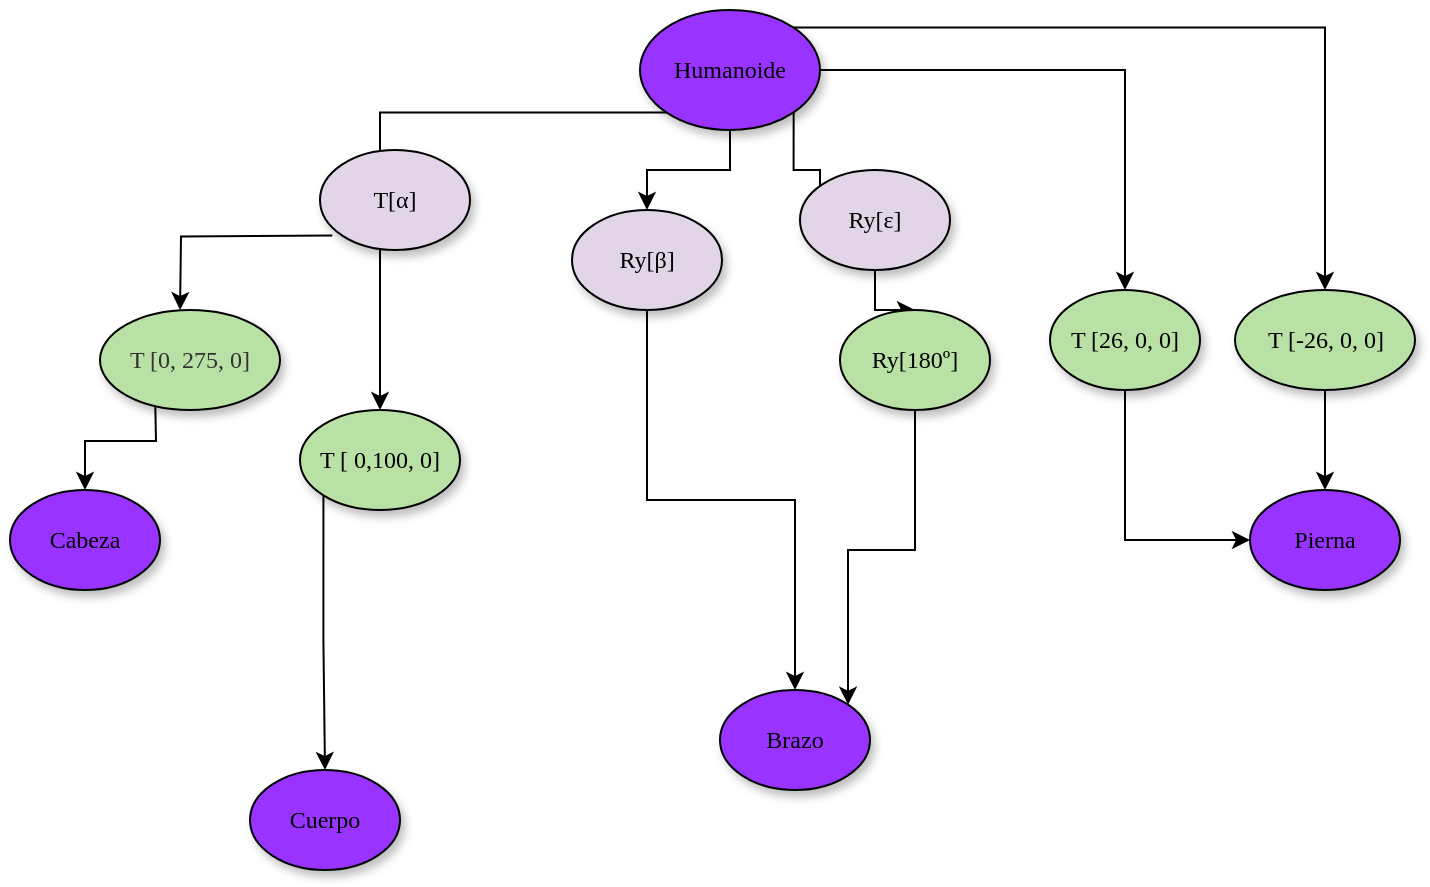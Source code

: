 <mxfile version="16.5.3" type="github">
  <diagram name="Page-1" id="42789a77-a242-8287-6e28-9cd8cfd52e62">
    <mxGraphModel dx="792" dy="874" grid="1" gridSize="10" guides="1" tooltips="1" connect="1" arrows="1" fold="1" page="1" pageScale="1" pageWidth="1100" pageHeight="850" background="none" math="0" shadow="0">
      <root>
        <mxCell id="0" />
        <mxCell id="1" parent="0" />
        <mxCell id="H27Cqn597UifNFf6n4-k-18" style="edgeStyle=orthogonalEdgeStyle;rounded=0;orthogonalLoop=1;jettySize=auto;html=1;exitX=0;exitY=1;exitDx=0;exitDy=0;" parent="1" source="1ea317790d2ca983-1" target="H27Cqn597UifNFf6n4-k-7" edge="1">
          <mxGeometry relative="1" as="geometry" />
        </mxCell>
        <mxCell id="Yk8KYeBzq82KlD3C796t-8" style="edgeStyle=orthogonalEdgeStyle;rounded=0;orthogonalLoop=1;jettySize=auto;html=1;exitX=0.5;exitY=1;exitDx=0;exitDy=0;" parent="1" source="1ea317790d2ca983-1" target="Yk8KYeBzq82KlD3C796t-1" edge="1">
          <mxGeometry relative="1" as="geometry" />
        </mxCell>
        <mxCell id="laDIBfvJsz2gRaKK8EzR-1" style="edgeStyle=orthogonalEdgeStyle;rounded=0;orthogonalLoop=1;jettySize=auto;html=1;exitX=1;exitY=1;exitDx=0;exitDy=0;entryX=0.133;entryY=0.4;entryDx=0;entryDy=0;entryPerimeter=0;" edge="1" parent="1" source="1ea317790d2ca983-1" target="Yk8KYeBzq82KlD3C796t-2">
          <mxGeometry relative="1" as="geometry" />
        </mxCell>
        <mxCell id="laDIBfvJsz2gRaKK8EzR-2" style="edgeStyle=orthogonalEdgeStyle;rounded=0;orthogonalLoop=1;jettySize=auto;html=1;exitX=1;exitY=0.5;exitDx=0;exitDy=0;" edge="1" parent="1" source="1ea317790d2ca983-1" target="H27Cqn597UifNFf6n4-k-3">
          <mxGeometry relative="1" as="geometry" />
        </mxCell>
        <mxCell id="laDIBfvJsz2gRaKK8EzR-3" style="edgeStyle=orthogonalEdgeStyle;rounded=0;orthogonalLoop=1;jettySize=auto;html=1;exitX=1;exitY=0;exitDx=0;exitDy=0;" edge="1" parent="1" source="1ea317790d2ca983-1" target="1ea317790d2ca983-4">
          <mxGeometry relative="1" as="geometry" />
        </mxCell>
        <mxCell id="1ea317790d2ca983-1" value="Humanoide" style="ellipse;whiteSpace=wrap;html=1;rounded=0;shadow=1;comic=0;labelBackgroundColor=none;strokeWidth=1;fontFamily=Verdana;fontSize=12;align=center;fillColor=#9933FF;" parent="1" vertex="1">
          <mxGeometry x="450" y="80" width="90" height="60" as="geometry" />
        </mxCell>
        <mxCell id="1ea317790d2ca983-2" value="Brazo" style="ellipse;whiteSpace=wrap;html=1;rounded=0;shadow=1;comic=0;labelBackgroundColor=none;strokeWidth=1;fontFamily=Verdana;fontSize=12;align=center;fillColor=#9933FF;" parent="1" vertex="1">
          <mxGeometry x="490" y="420" width="75" height="50" as="geometry" />
        </mxCell>
        <mxCell id="1ea317790d2ca983-3" value="&lt;div&gt;Pierna&lt;/div&gt;" style="ellipse;whiteSpace=wrap;html=1;rounded=0;shadow=1;comic=0;labelBackgroundColor=none;strokeWidth=1;fontFamily=Verdana;fontSize=12;align=center;fillColor=#9933FF;" parent="1" vertex="1">
          <mxGeometry x="755" y="320" width="75" height="50" as="geometry" />
        </mxCell>
        <mxCell id="H27Cqn597UifNFf6n4-k-23" style="edgeStyle=orthogonalEdgeStyle;rounded=0;orthogonalLoop=1;jettySize=auto;html=1;exitX=0.5;exitY=1;exitDx=0;exitDy=0;entryX=0.5;entryY=0;entryDx=0;entryDy=0;" parent="1" source="1ea317790d2ca983-4" target="1ea317790d2ca983-3" edge="1">
          <mxGeometry relative="1" as="geometry" />
        </mxCell>
        <mxCell id="1ea317790d2ca983-4" value="T [-26, 0, 0]" style="ellipse;whiteSpace=wrap;html=1;rounded=0;shadow=1;comic=0;labelBackgroundColor=none;strokeWidth=1;fontFamily=Verdana;fontSize=12;align=center;fillColor=#B9E0A5;" parent="1" vertex="1">
          <mxGeometry x="747.5" y="220" width="90" height="50" as="geometry" />
        </mxCell>
        <mxCell id="1ea317790d2ca983-9" value="Cabeza" style="ellipse;whiteSpace=wrap;html=1;rounded=0;shadow=1;comic=0;labelBackgroundColor=none;strokeWidth=1;fontFamily=Verdana;fontSize=12;align=center;fillColor=#9933FF;" parent="1" vertex="1">
          <mxGeometry x="135" y="320" width="75" height="50" as="geometry" />
        </mxCell>
        <mxCell id="1ea317790d2ca983-10" value="Cuerpo" style="ellipse;whiteSpace=wrap;html=1;rounded=0;shadow=1;comic=0;labelBackgroundColor=none;strokeWidth=1;fontFamily=Verdana;fontSize=12;align=center;fillColor=#9933FF;" parent="1" vertex="1">
          <mxGeometry x="255" y="460" width="75" height="50" as="geometry" />
        </mxCell>
        <mxCell id="H27Cqn597UifNFf6n4-k-22" style="edgeStyle=orthogonalEdgeStyle;rounded=0;orthogonalLoop=1;jettySize=auto;html=1;exitX=0.5;exitY=1;exitDx=0;exitDy=0;entryX=0;entryY=0.5;entryDx=0;entryDy=0;" parent="1" source="H27Cqn597UifNFf6n4-k-3" target="1ea317790d2ca983-3" edge="1">
          <mxGeometry relative="1" as="geometry" />
        </mxCell>
        <mxCell id="H27Cqn597UifNFf6n4-k-3" value="T [26, 0, 0]" style="ellipse;whiteSpace=wrap;html=1;rounded=0;shadow=1;comic=0;labelBackgroundColor=none;strokeWidth=1;fontFamily=Verdana;fontSize=12;align=center;fillColor=#B9E0A5;" parent="1" vertex="1">
          <mxGeometry x="655" y="220" width="75" height="50" as="geometry" />
        </mxCell>
        <mxCell id="H27Cqn597UifNFf6n4-k-17" style="edgeStyle=orthogonalEdgeStyle;rounded=0;orthogonalLoop=1;jettySize=auto;html=1;exitX=0.5;exitY=1;exitDx=0;exitDy=0;" parent="1" target="1ea317790d2ca983-9" edge="1">
          <mxGeometry relative="1" as="geometry">
            <mxPoint x="207.5" y="270" as="sourcePoint" />
          </mxGeometry>
        </mxCell>
        <mxCell id="H27Cqn597UifNFf6n4-k-16" style="edgeStyle=orthogonalEdgeStyle;rounded=0;orthogonalLoop=1;jettySize=auto;html=1;exitX=0;exitY=1;exitDx=0;exitDy=0;entryX=0.667;entryY=0.2;entryDx=0;entryDy=0;entryPerimeter=0;" parent="1" edge="1">
          <mxGeometry relative="1" as="geometry">
            <mxPoint x="296.162" y="192.796" as="sourcePoint" />
            <mxPoint x="220.025" y="230" as="targetPoint" />
          </mxGeometry>
        </mxCell>
        <mxCell id="H27Cqn597UifNFf6n4-k-19" style="edgeStyle=orthogonalEdgeStyle;rounded=0;orthogonalLoop=1;jettySize=auto;html=1;exitX=0;exitY=1;exitDx=0;exitDy=0;" parent="1" source="H27Cqn597UifNFf6n4-k-7" target="1ea317790d2ca983-10" edge="1">
          <mxGeometry relative="1" as="geometry" />
        </mxCell>
        <mxCell id="H27Cqn597UifNFf6n4-k-7" value="T [ 0,100, 0]" style="ellipse;whiteSpace=wrap;html=1;rounded=0;shadow=1;comic=0;labelBackgroundColor=none;strokeWidth=1;fontFamily=Verdana;fontSize=12;align=center;fillColor=#B9E0A5;" parent="1" vertex="1">
          <mxGeometry x="280" y="280" width="80" height="50" as="geometry" />
        </mxCell>
        <mxCell id="Yk8KYeBzq82KlD3C796t-9" style="edgeStyle=orthogonalEdgeStyle;rounded=0;orthogonalLoop=1;jettySize=auto;html=1;exitX=0.5;exitY=1;exitDx=0;exitDy=0;" parent="1" source="Yk8KYeBzq82KlD3C796t-1" target="1ea317790d2ca983-2" edge="1">
          <mxGeometry relative="1" as="geometry">
            <mxPoint x="467.5" y="310" as="targetPoint" />
          </mxGeometry>
        </mxCell>
        <mxCell id="Yk8KYeBzq82KlD3C796t-1" value="Ry[β]" style="ellipse;whiteSpace=wrap;html=1;rounded=0;shadow=1;comic=0;labelBackgroundColor=none;strokeWidth=1;fontFamily=Verdana;fontSize=12;align=center;fillColor=#E1D5E7;" parent="1" vertex="1">
          <mxGeometry x="416" y="180" width="75" height="50" as="geometry" />
        </mxCell>
        <mxCell id="Yk8KYeBzq82KlD3C796t-11" style="edgeStyle=orthogonalEdgeStyle;rounded=0;orthogonalLoop=1;jettySize=auto;html=1;exitX=0.5;exitY=1;exitDx=0;exitDy=0;" parent="1" source="Yk8KYeBzq82KlD3C796t-2" target="Yk8KYeBzq82KlD3C796t-3" edge="1">
          <mxGeometry relative="1" as="geometry" />
        </mxCell>
        <mxCell id="Yk8KYeBzq82KlD3C796t-2" value="Ry[ε]" style="ellipse;whiteSpace=wrap;html=1;rounded=0;shadow=1;comic=0;labelBackgroundColor=none;strokeWidth=1;fontFamily=Verdana;fontSize=12;align=center;fillColor=#E1D5E7;" parent="1" vertex="1">
          <mxGeometry x="530" y="160" width="75" height="50" as="geometry" />
        </mxCell>
        <mxCell id="Yk8KYeBzq82KlD3C796t-13" style="edgeStyle=orthogonalEdgeStyle;rounded=0;orthogonalLoop=1;jettySize=auto;html=1;exitX=0.5;exitY=1;exitDx=0;exitDy=0;entryX=1;entryY=0;entryDx=0;entryDy=0;" parent="1" source="Yk8KYeBzq82KlD3C796t-3" target="1ea317790d2ca983-2" edge="1">
          <mxGeometry relative="1" as="geometry">
            <mxPoint x="587.5" y="310" as="targetPoint" />
          </mxGeometry>
        </mxCell>
        <mxCell id="Yk8KYeBzq82KlD3C796t-3" value="Ry[180º]" style="ellipse;whiteSpace=wrap;html=1;rounded=0;shadow=1;comic=0;labelBackgroundColor=none;strokeWidth=1;fontFamily=Verdana;fontSize=12;align=center;fillColor=#B9E0A5;strokeColor=#000000;" parent="1" vertex="1">
          <mxGeometry x="550" y="230" width="75" height="50" as="geometry" />
        </mxCell>
        <mxCell id="Yk8KYeBzq82KlD3C796t-4" value="T[α]" style="ellipse;whiteSpace=wrap;html=1;rounded=0;shadow=1;comic=0;labelBackgroundColor=none;strokeWidth=1;fontFamily=Verdana;fontSize=12;align=center;fillColor=#e1d5e7;strokeColor=#000000;" parent="1" vertex="1">
          <mxGeometry x="290" y="150" width="75" height="50" as="geometry" />
        </mxCell>
        <mxCell id="Yk8KYeBzq82KlD3C796t-5" value="T [0, 275, 0]" style="ellipse;whiteSpace=wrap;html=1;rounded=0;shadow=1;comic=0;labelBackgroundColor=none;strokeWidth=1;fontFamily=Verdana;fontSize=12;align=center;fillColor=#B9E0A5;strokeColor=#000000;fontColor=#333333;" parent="1" vertex="1">
          <mxGeometry x="180" y="230" width="90" height="50" as="geometry" />
        </mxCell>
      </root>
    </mxGraphModel>
  </diagram>
</mxfile>
